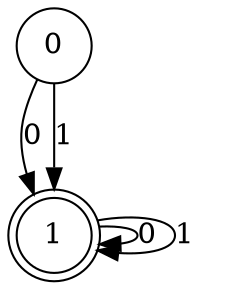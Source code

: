 digraph G {
node [shape = doublecircle];1 ;
node [shape = circle];
0 -> 1 [ label = "0" ];
0 -> 1 [ label = "1" ];
1 -> 1 [ label = "0" ];
1 -> 1 [ label = "1" ];
}
